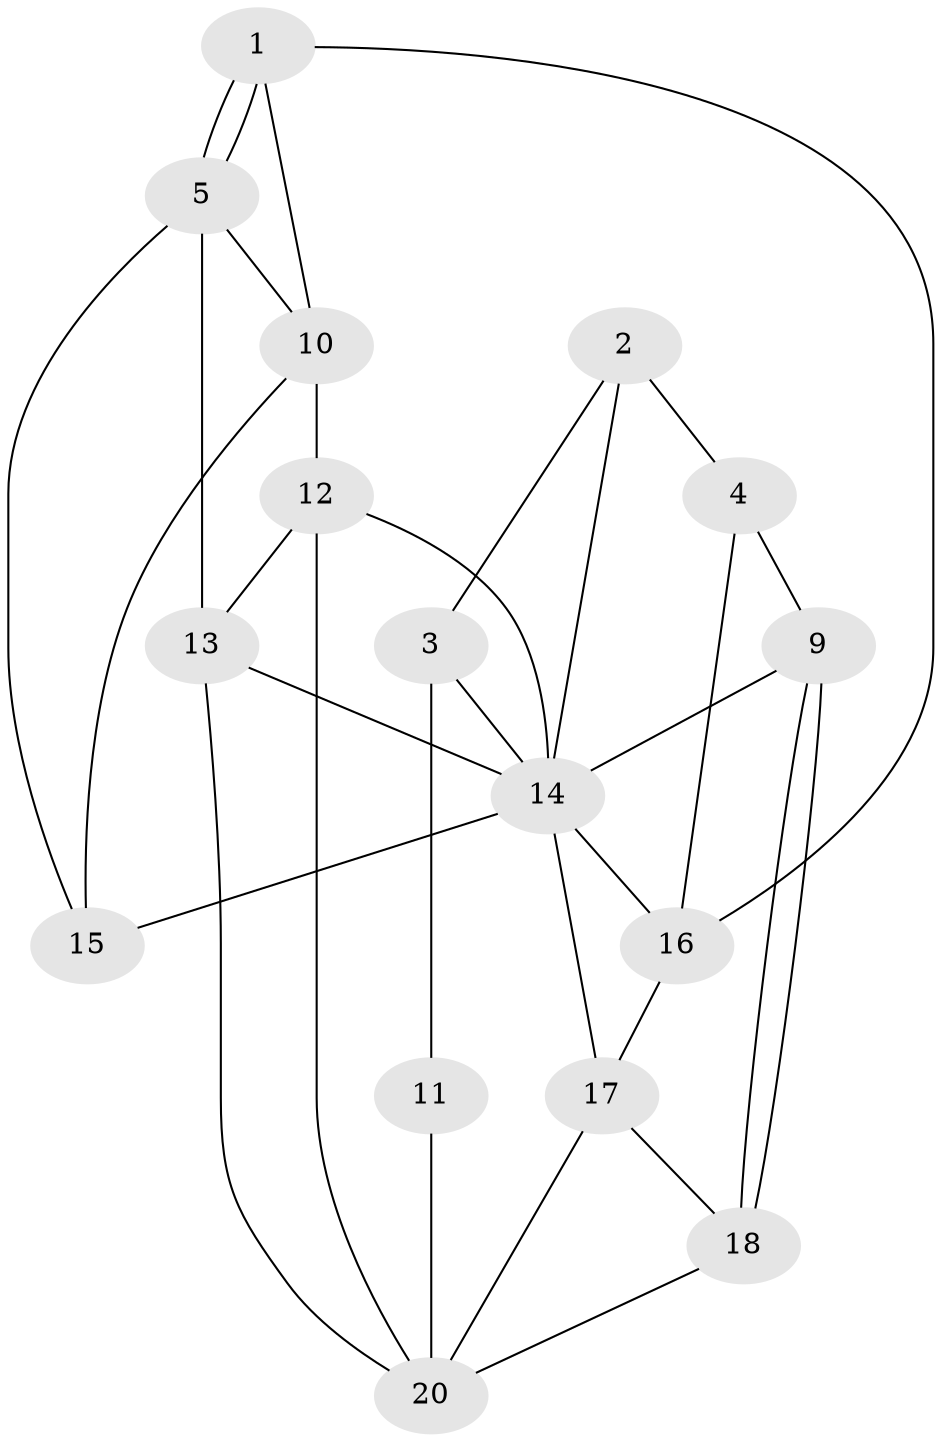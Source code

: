 // Generated by graph-tools (version 1.1) at 2025/46/02/15/25 05:46:28]
// undirected, 16 vertices, 32 edges
graph export_dot {
graph [start="1"]
  node [color=gray90,style=filled];
  1 [super="+6+8"];
  2;
  3;
  4;
  5;
  9 [super="+19"];
  10 [super="+6"];
  11 [super="+7"];
  12;
  13;
  14;
  15 [super="+8"];
  16 [super="+7"];
  17;
  18 [super="+19"];
  20;
  1 -- 5;
  1 -- 5;
  1 -- 10;
  1 -- 16;
  2 -- 4;
  2 -- 14;
  2 -- 3;
  3 -- 14;
  3 -- 11;
  4 -- 9;
  4 -- 16;
  5 -- 15;
  5 -- 10;
  5 -- 13;
  9 -- 18;
  9 -- 18;
  9 -- 14;
  10 -- 12;
  10 -- 15;
  11 -- 20;
  12 -- 20;
  12 -- 13;
  12 -- 14;
  13 -- 14;
  13 -- 20;
  14 -- 16;
  14 -- 15;
  14 -- 17;
  16 -- 17;
  17 -- 20;
  17 -- 18;
  18 -- 20;
}
